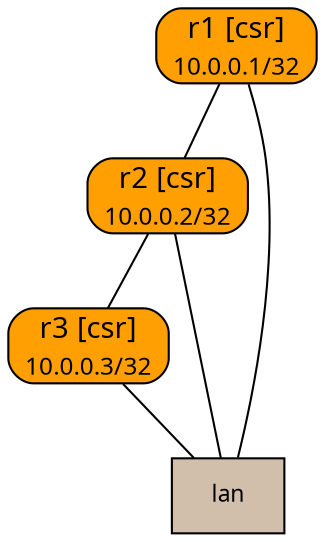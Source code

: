 graph {
  bgcolor="transparent"
  node [shape=box, style="rounded,filled" fontname=Verdana]
  edge [fontname=Verdana labelfontsize=10 labeldistance=1.5]
  r1 [
    label=<r1 [csr]<br /><sub>10.0.0.1/32</sub>>
    fillcolor="#ff9f01"
  ]
  r2 [
    label=<r2 [csr]<br /><sub>10.0.0.2/32</sub>>
    fillcolor="#ff9f01"
  ]
  r3 [
    label=<r3 [csr]<br /><sub>10.0.0.3/32</sub>>
    fillcolor="#ff9f01"
  ]
 r1 -- r2 [ ]
 r2 -- r3 [ ]
 lan [ style=filled fillcolor="#d1bfab" fontsize=11 label="lan" ]
 r1 -- lan [ ]
 r2 -- lan [ ]
 r3 -- lan [ ]
}

